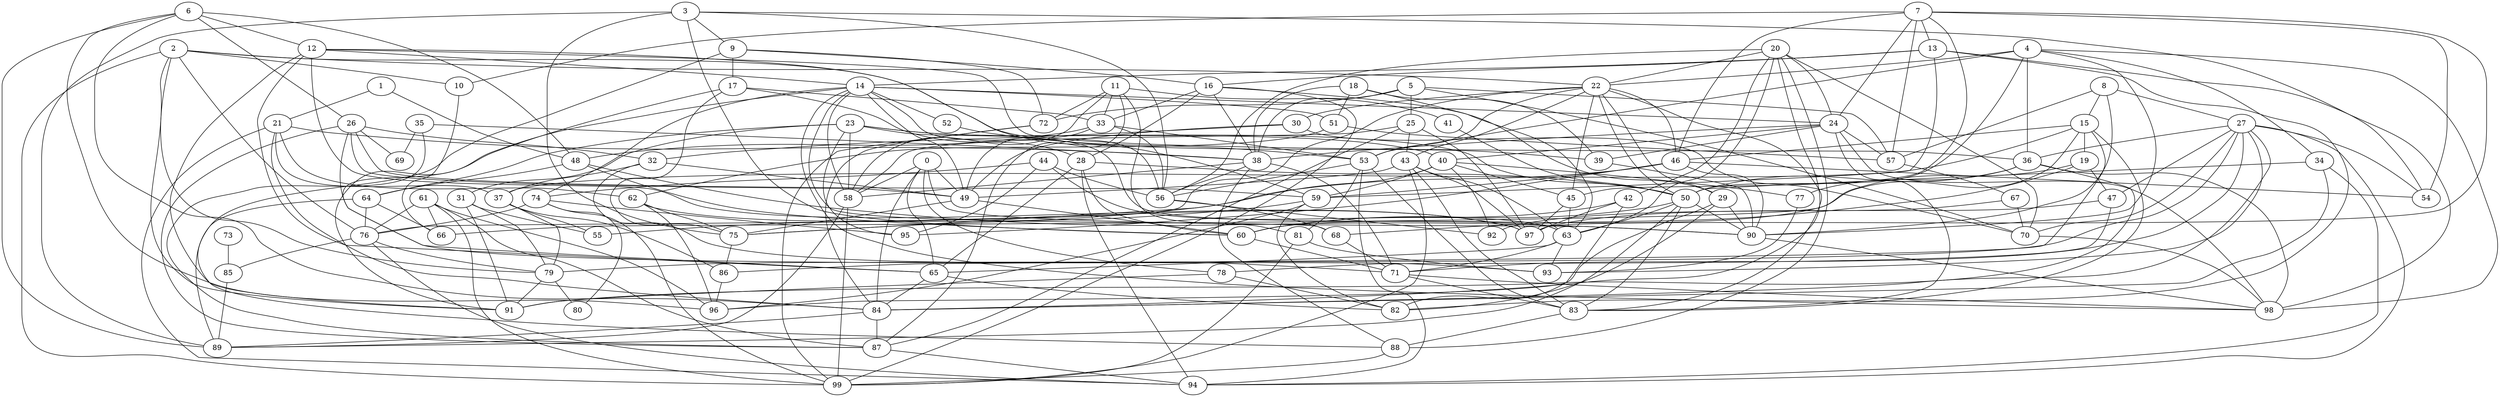 strict graph "gnp_random_graph(100,0.06)" {
0;
1;
2;
3;
4;
5;
6;
7;
8;
9;
10;
11;
12;
13;
14;
15;
16;
17;
18;
19;
20;
21;
22;
23;
24;
25;
26;
27;
28;
29;
30;
31;
32;
33;
34;
35;
36;
37;
38;
39;
40;
41;
42;
43;
44;
45;
46;
47;
48;
49;
50;
51;
52;
53;
54;
55;
56;
57;
58;
59;
60;
61;
62;
63;
64;
65;
66;
67;
68;
69;
70;
71;
72;
73;
74;
75;
76;
77;
78;
79;
80;
81;
82;
83;
84;
85;
86;
87;
88;
89;
90;
91;
92;
93;
94;
95;
96;
97;
98;
99;
0 -- 65  [is_available=True, prob="0.699863873852"];
0 -- 78  [is_available=True, prob="0.783136524603"];
0 -- 49  [is_available=True, prob="1.0"];
0 -- 84  [is_available=True, prob="1.0"];
0 -- 58  [is_available=True, prob="1.0"];
0 -- 90  [is_available=True, prob="0.741916853816"];
1 -- 48  [is_available=True, prob="0.40867350751"];
1 -- 21  [is_available=True, prob="0.881540644531"];
2 -- 99  [is_available=True, prob="0.522339993942"];
2 -- 39  [is_available=True, prob="0.0298811085721"];
2 -- 10  [is_available=True, prob="0.346270838372"];
2 -- 76  [is_available=True, prob="0.74199422235"];
2 -- 79  [is_available=True, prob="1.0"];
2 -- 22  [is_available=True, prob="0.0224617451859"];
2 -- 91  [is_available=True, prob="0.00918156886904"];
3 -- 9  [is_available=True, prob="0.436506904317"];
3 -- 75  [is_available=True, prob="0.875182445727"];
3 -- 54  [is_available=True, prob="0.00749395555942"];
3 -- 56  [is_available=True, prob="0.129124810645"];
3 -- 89  [is_available=True, prob="1.0"];
3 -- 60  [is_available=True, prob="0.839984639937"];
4 -- 34  [is_available=True, prob="0.439312801773"];
4 -- 36  [is_available=True, prob="0.967162492399"];
4 -- 98  [is_available=True, prob="1.0"];
4 -- 50  [is_available=True, prob="0.202713231906"];
4 -- 53  [is_available=True, prob="0.498159361774"];
4 -- 22  [is_available=True, prob="0.0739744651324"];
4 -- 90  [is_available=True, prob="0.120875579697"];
5 -- 72  [is_available=True, prob="0.604945027336"];
5 -- 25  [is_available=True, prob="0.405233871766"];
5 -- 70  [is_available=True, prob="0.469078715718"];
5 -- 38  [is_available=True, prob="1.0"];
5 -- 57  [is_available=True, prob="0.33173662498"];
6 -- 96  [is_available=True, prob="0.0156928145753"];
6 -- 12  [is_available=True, prob="0.451854474139"];
6 -- 48  [is_available=True, prob="0.596432462661"];
6 -- 84  [is_available=True, prob="0.383810469163"];
6 -- 89  [is_available=True, prob="0.242134768807"];
6 -- 26  [is_available=True, prob="0.273399608531"];
7 -- 97  [is_available=True, prob="0.414932459996"];
7 -- 10  [is_available=True, prob="0.490660761267"];
7 -- 13  [is_available=True, prob="0.484463038736"];
7 -- 46  [is_available=True, prob="1.0"];
7 -- 45  [is_available=True, prob="0.122744005708"];
7 -- 54  [is_available=True, prob="1.0"];
7 -- 24  [is_available=True, prob="0.0472918044339"];
7 -- 57  [is_available=True, prob="0.651363389429"];
8 -- 57  [is_available=True, prob="0.390187902404"];
8 -- 90  [is_available=True, prob="0.319017714471"];
8 -- 27  [is_available=True, prob="0.190019021008"];
8 -- 15  [is_available=True, prob="0.517766581265"];
9 -- 16  [is_available=True, prob="0.933180483091"];
9 -- 17  [is_available=True, prob="1.0"];
9 -- 72  [is_available=True, prob="0.180349739327"];
9 -- 88  [is_available=True, prob="0.64890851942"];
10 -- 66  [is_available=True, prob="0.18825013017"];
11 -- 33  [is_available=True, prob="1.0"];
11 -- 72  [is_available=True, prob="1.0"];
11 -- 41  [is_available=True, prob="1.0"];
11 -- 81  [is_available=True, prob="0.43749546548"];
11 -- 87  [is_available=True, prob="0.0958207827854"];
11 -- 58  [is_available=True, prob="0.863814191783"];
12 -- 65  [is_available=True, prob="0.237745383493"];
12 -- 59  [is_available=True, prob="0.986642715508"];
12 -- 36  [is_available=True, prob="0.580862305313"];
12 -- 97  [is_available=True, prob="1.0"];
12 -- 14  [is_available=True, prob="0.0632503044417"];
12 -- 91  [is_available=True, prob="0.365339971395"];
13 -- 98  [is_available=True, prob="0.603305744817"];
13 -- 14  [is_available=True, prob="1.0"];
13 -- 16  [is_available=True, prob="1.0"];
13 -- 82  [is_available=True, prob="1.0"];
13 -- 59  [is_available=True, prob="0.173116790779"];
14 -- 98  [is_available=True, prob="0.114734656749"];
14 -- 68  [is_available=True, prob="0.284855715083"];
14 -- 74  [is_available=True, prob="0.653545699518"];
14 -- 49  [is_available=True, prob="0.552606483511"];
14 -- 51  [is_available=True, prob="0.54219590075"];
14 -- 52  [is_available=True, prob="0.739429301263"];
14 -- 56  [is_available=True, prob="0.79055683157"];
14 -- 24  [is_available=True, prob="0.634539556886"];
14 -- 58  [is_available=True, prob="1.0"];
14 -- 91  [is_available=True, prob="0.0305298571892"];
15 -- 19  [is_available=True, prob="0.457258560787"];
15 -- 37  [is_available=True, prob="0.348262635462"];
15 -- 46  [is_available=True, prob="0.11575235236"];
15 -- 83  [is_available=True, prob="0.538465347427"];
15 -- 86  [is_available=True, prob="0.116722136644"];
15 -- 60  [is_available=True, prob="0.505188399263"];
16 -- 33  [is_available=True, prob="0.158742298179"];
16 -- 99  [is_available=True, prob="1.0"];
16 -- 38  [is_available=True, prob="0.199732920002"];
16 -- 28  [is_available=True, prob="0.515575299259"];
16 -- 29  [is_available=True, prob="0.994131201876"];
17 -- 75  [is_available=True, prob="0.596173500162"];
17 -- 28  [is_available=True, prob="0.284202864397"];
17 -- 65  [is_available=True, prob="0.983311971705"];
17 -- 33  [is_available=True, prob="1.0"];
18 -- 63  [is_available=True, prob="0.770498434485"];
18 -- 51  [is_available=True, prob="0.0797665911185"];
18 -- 38  [is_available=True, prob="1.0"];
18 -- 39  [is_available=True, prob="0.107726346142"];
19 -- 66  [is_available=True, prob="0.354952485478"];
19 -- 47  [is_available=True, prob="0.739645119826"];
19 -- 68  [is_available=True, prob="0.911931084908"];
20 -- 70  [is_available=True, prob="0.130933784035"];
20 -- 42  [is_available=True, prob="0.0459692167189"];
20 -- 56  [is_available=True, prob="0.397821535349"];
20 -- 84  [is_available=True, prob="0.187370520017"];
20 -- 22  [is_available=True, prob="0.89745996852"];
20 -- 24  [is_available=True, prob="1.0"];
20 -- 88  [is_available=True, prob="0.3171780562"];
20 -- 63  [is_available=True, prob="0.222319549689"];
21 -- 37  [is_available=True, prob="0.754981090216"];
21 -- 38  [is_available=True, prob="0.603136816694"];
21 -- 84  [is_available=True, prob="0.823773376844"];
21 -- 62  [is_available=True, prob="0.00255192597391"];
21 -- 94  [is_available=True, prob="0.412525886711"];
22 -- 43  [is_available=True, prob="0.527245225548"];
22 -- 76  [is_available=True, prob="1.0"];
22 -- 45  [is_available=True, prob="1.0"];
22 -- 46  [is_available=True, prob="0.699485252654"];
22 -- 50  [is_available=True, prob="0.95690523911"];
22 -- 83  [is_available=True, prob="0.640405550505"];
22 -- 53  [is_available=True, prob="0.102564085125"];
22 -- 29  [is_available=True, prob="0.377003763585"];
22 -- 30  [is_available=True, prob="0.991416057872"];
23 -- 64  [is_available=True, prob="1.0"];
23 -- 40  [is_available=True, prob="0.780024187964"];
23 -- 95  [is_available=True, prob="0.254273479553"];
23 -- 50  [is_available=True, prob="0.0713041319968"];
23 -- 58  [is_available=True, prob="1.0"];
23 -- 31  [is_available=True, prob="0.725981665117"];
23 -- 63  [is_available=True, prob="0.891947545407"];
24 -- 98  [is_available=True, prob="1.0"];
24 -- 38  [is_available=True, prob="0.420253916673"];
24 -- 39  [is_available=True, prob="0.551524712253"];
24 -- 40  [is_available=True, prob="0.938870095787"];
24 -- 83  [is_available=True, prob="0.426442790009"];
24 -- 57  [is_available=True, prob="0.893937361433"];
25 -- 97  [is_available=True, prob="0.57330880646"];
25 -- 58  [is_available=True, prob="0.779132553722"];
25 -- 43  [is_available=True, prob="0.0714916504056"];
25 -- 87  [is_available=True, prob="1.0"];
26 -- 32  [is_available=True, prob="0.680304067444"];
26 -- 69  [is_available=True, prob="1.0"];
26 -- 49  [is_available=True, prob="0.0795049373354"];
26 -- 87  [is_available=True, prob="1.0"];
26 -- 59  [is_available=True, prob="1.0"];
26 -- 93  [is_available=True, prob="1.0"];
27 -- 36  [is_available=True, prob="0.622933959371"];
27 -- 70  [is_available=True, prob="0.34856882754"];
27 -- 71  [is_available=True, prob="1.0"];
27 -- 47  [is_available=True, prob="0.399520209353"];
27 -- 84  [is_available=True, prob="0.194246941377"];
27 -- 54  [is_available=True, prob="0.729003263382"];
27 -- 79  [is_available=True, prob="1.0"];
27 -- 93  [is_available=True, prob="0.940200843534"];
27 -- 94  [is_available=True, prob="0.0789273191258"];
28 -- 65  [is_available=True, prob="0.330944745024"];
28 -- 50  [is_available=True, prob="0.495179646079"];
28 -- 60  [is_available=True, prob="0.394559273958"];
28 -- 94  [is_available=True, prob="0.601713042783"];
29 -- 96  [is_available=True, prob="1.0"];
29 -- 82  [is_available=True, prob="0.21993058405"];
29 -- 90  [is_available=True, prob="0.83563279296"];
30 -- 32  [is_available=True, prob="0.00274539278497"];
30 -- 49  [is_available=True, prob="0.968103497904"];
30 -- 70  [is_available=True, prob="0.0424668075261"];
31 -- 91  [is_available=True, prob="1.0"];
31 -- 79  [is_available=True, prob="0.720755819248"];
31 -- 55  [is_available=True, prob="0.618700060435"];
32 -- 49  [is_available=True, prob="0.733658090361"];
32 -- 37  [is_available=True, prob="1.0"];
32 -- 71  [is_available=True, prob="0.282911497837"];
33 -- 48  [is_available=True, prob="0.864093665433"];
33 -- 49  [is_available=True, prob="1.0"];
33 -- 53  [is_available=True, prob="0.847621694193"];
33 -- 56  [is_available=True, prob="0.219451955072"];
34 -- 84  [is_available=True, prob="0.949268218306"];
34 -- 50  [is_available=True, prob="0.947122795001"];
34 -- 94  [is_available=True, prob="0.164441703382"];
35 -- 69  [is_available=True, prob="0.889724893442"];
35 -- 38  [is_available=True, prob="0.869642668572"];
35 -- 87  [is_available=True, prob="0.503015921519"];
36 -- 98  [is_available=True, prob="0.634148588224"];
36 -- 77  [is_available=True, prob="0.208452204519"];
36 -- 50  [is_available=True, prob="0.319440655603"];
36 -- 91  [is_available=True, prob="0.375055728496"];
37 -- 79  [is_available=True, prob="0.909475548475"];
37 -- 86  [is_available=True, prob="0.752335772261"];
37 -- 55  [is_available=True, prob="0.486755346465"];
38 -- 71  [is_available=True, prob="1.0"];
38 -- 56  [is_available=True, prob="0.764968608559"];
38 -- 88  [is_available=True, prob="0.955010114676"];
38 -- 58  [is_available=True, prob="0.619761803695"];
39 -- 90  [is_available=True, prob="1.0"];
40 -- 75  [is_available=True, prob="1.0"];
40 -- 45  [is_available=True, prob="0.491828298858"];
40 -- 77  [is_available=True, prob="0.618074935312"];
40 -- 59  [is_available=True, prob="0.691049968147"];
40 -- 92  [is_available=True, prob="0.293977990547"];
41 -- 50  [is_available=True, prob="1.0"];
42 -- 60  [is_available=True, prob="1.0"];
42 -- 82  [is_available=True, prob="0.778733009725"];
42 -- 97  [is_available=True, prob="0.336110605908"];
43 -- 97  [is_available=True, prob="0.473281661085"];
43 -- 99  [is_available=True, prob="1.0"];
43 -- 49  [is_available=True, prob="1.0"];
43 -- 83  [is_available=True, prob="0.17710622321"];
43 -- 63  [is_available=True, prob="1.0"];
44 -- 56  [is_available=True, prob="1.0"];
44 -- 74  [is_available=True, prob="0.600357198253"];
44 -- 95  [is_available=True, prob="0.104528388573"];
44 -- 63  [is_available=True, prob="0.272178937561"];
45 -- 97  [is_available=True, prob="1.0"];
45 -- 63  [is_available=True, prob="1.0"];
46 -- 54  [is_available=True, prob="1.0"];
46 -- 55  [is_available=True, prob="0.105994744997"];
46 -- 90  [is_available=True, prob="0.956469245897"];
46 -- 59  [is_available=True, prob="0.0306312461513"];
46 -- 95  [is_available=True, prob="0.242245777618"];
47 -- 97  [is_available=True, prob="1.0"];
47 -- 78  [is_available=True, prob="1.0"];
48 -- 64  [is_available=True, prob="0.43695194965"];
48 -- 90  [is_available=True, prob="0.933488677594"];
48 -- 60  [is_available=True, prob="0.93434188973"];
49 -- 75  [is_available=True, prob="1.0"];
49 -- 60  [is_available=True, prob="1.0"];
50 -- 89  [is_available=True, prob="0.929195872969"];
50 -- 60  [is_available=True, prob="1.0"];
50 -- 83  [is_available=True, prob="0.696239113809"];
50 -- 90  [is_available=True, prob="0.994339329373"];
50 -- 63  [is_available=True, prob="0.50331952077"];
51 -- 57  [is_available=True, prob="0.0853407769956"];
51 -- 62  [is_available=True, prob="0.261591466663"];
52 -- 53  [is_available=True, prob="0.580248229093"];
53 -- 81  [is_available=True, prob="0.572323016248"];
53 -- 83  [is_available=True, prob="1.0"];
53 -- 56  [is_available=True, prob="0.11151408332"];
53 -- 94  [is_available=True, prob="0.132661058394"];
56 -- 68  [is_available=True, prob="0.529450036781"];
56 -- 92  [is_available=True, prob="0.299596849713"];
57 -- 67  [is_available=True, prob="0.241994843548"];
58 -- 99  [is_available=True, prob="0.467737268244"];
58 -- 89  [is_available=True, prob="0.627751163218"];
59 -- 96  [is_available=True, prob="0.546040664919"];
59 -- 75  [is_available=True, prob="0.420632200488"];
59 -- 82  [is_available=True, prob="0.353844485888"];
60 -- 71  [is_available=True, prob="0.116278507732"];
61 -- 96  [is_available=True, prob="0.77055315298"];
61 -- 66  [is_available=True, prob="0.737389716492"];
61 -- 99  [is_available=True, prob="0.452473850532"];
61 -- 76  [is_available=True, prob="0.881887416413"];
61 -- 87  [is_available=True, prob="0.129796141357"];
62 -- 96  [is_available=True, prob="1.0"];
62 -- 97  [is_available=True, prob="0.523803205649"];
62 -- 75  [is_available=True, prob="0.224439672792"];
63 -- 65  [is_available=True, prob="0.698063668124"];
63 -- 71  [is_available=True, prob="0.466387598104"];
63 -- 93  [is_available=True, prob="1.0"];
64 -- 89  [is_available=True, prob="0.570818830903"];
64 -- 66  [is_available=True, prob="0.133914919947"];
64 -- 76  [is_available=True, prob="1.0"];
65 -- 82  [is_available=True, prob="1.0"];
65 -- 84  [is_available=True, prob="0.108092876875"];
67 -- 92  [is_available=True, prob="1.0"];
67 -- 70  [is_available=True, prob="0.130062731492"];
68 -- 71  [is_available=True, prob="0.689501243025"];
70 -- 98  [is_available=True, prob="0.695389499372"];
71 -- 98  [is_available=True, prob="0.996033731908"];
71 -- 83  [is_available=True, prob="1.0"];
72 -- 99  [is_available=True, prob="1.0"];
72 -- 84  [is_available=True, prob="1.0"];
73 -- 85  [is_available=True, prob="1.0"];
74 -- 99  [is_available=True, prob="0.125262089991"];
74 -- 76  [is_available=True, prob="0.681307109257"];
74 -- 80  [is_available=True, prob="0.965131685978"];
74 -- 95  [is_available=True, prob="0.0381595532336"];
75 -- 86  [is_available=True, prob="0.658809401783"];
76 -- 79  [is_available=True, prob="0.811421272424"];
76 -- 85  [is_available=True, prob="0.184359676338"];
76 -- 94  [is_available=True, prob="0.740841112045"];
77 -- 93  [is_available=True, prob="1.0"];
78 -- 82  [is_available=True, prob="0.917200957449"];
78 -- 91  [is_available=True, prob="0.658147022534"];
79 -- 91  [is_available=True, prob="0.781620614534"];
79 -- 80  [is_available=True, prob="0.874530184109"];
81 -- 99  [is_available=True, prob="0.834349822029"];
81 -- 93  [is_available=True, prob="0.543643247943"];
83 -- 88  [is_available=True, prob="0.401552803471"];
84 -- 87  [is_available=True, prob="0.201945348464"];
84 -- 89  [is_available=True, prob="0.723069730761"];
85 -- 89  [is_available=True, prob="0.195654383866"];
86 -- 96  [is_available=True, prob="0.767513231767"];
87 -- 94  [is_available=True, prob="0.22336321177"];
88 -- 99  [is_available=True, prob="0.727137685872"];
90 -- 98  [is_available=True, prob="0.0454682702746"];
}
